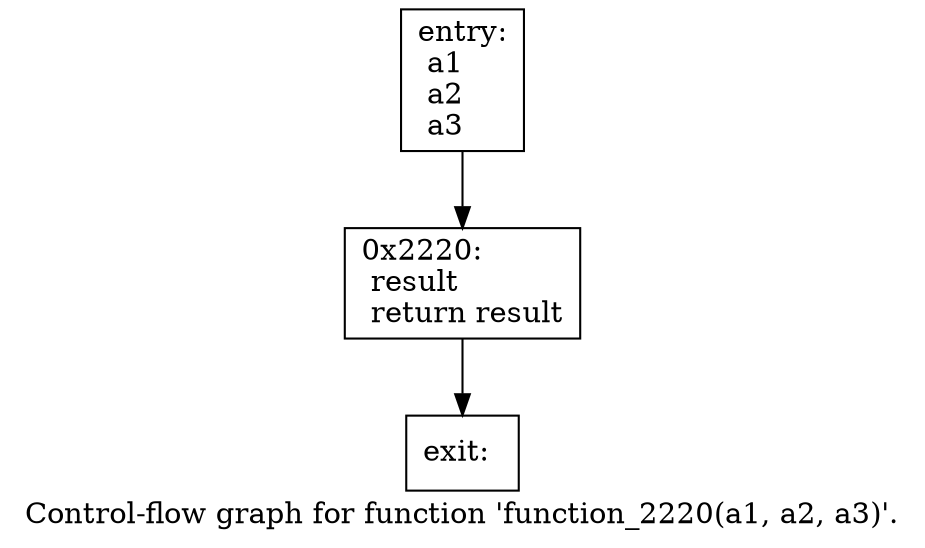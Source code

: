 digraph "Control-flow graph for function 'function_2220(a1, a2, a3)'." {
  label="Control-flow graph for function 'function_2220(a1, a2, a3)'.";
  node [shape=record];

  Node07C7CEF8 [label="{entry:\l  a1\l  a2\l  a3\l}"];
  Node07C7CEF8 -> Node07C7CD48;
  Node07C7CD48 [label="{0x2220:\l  result\l  return result\l}"];
  Node07C7CD48 -> Node07C7D138;
  Node07C7D138 [label="{exit:\l}"];

}
